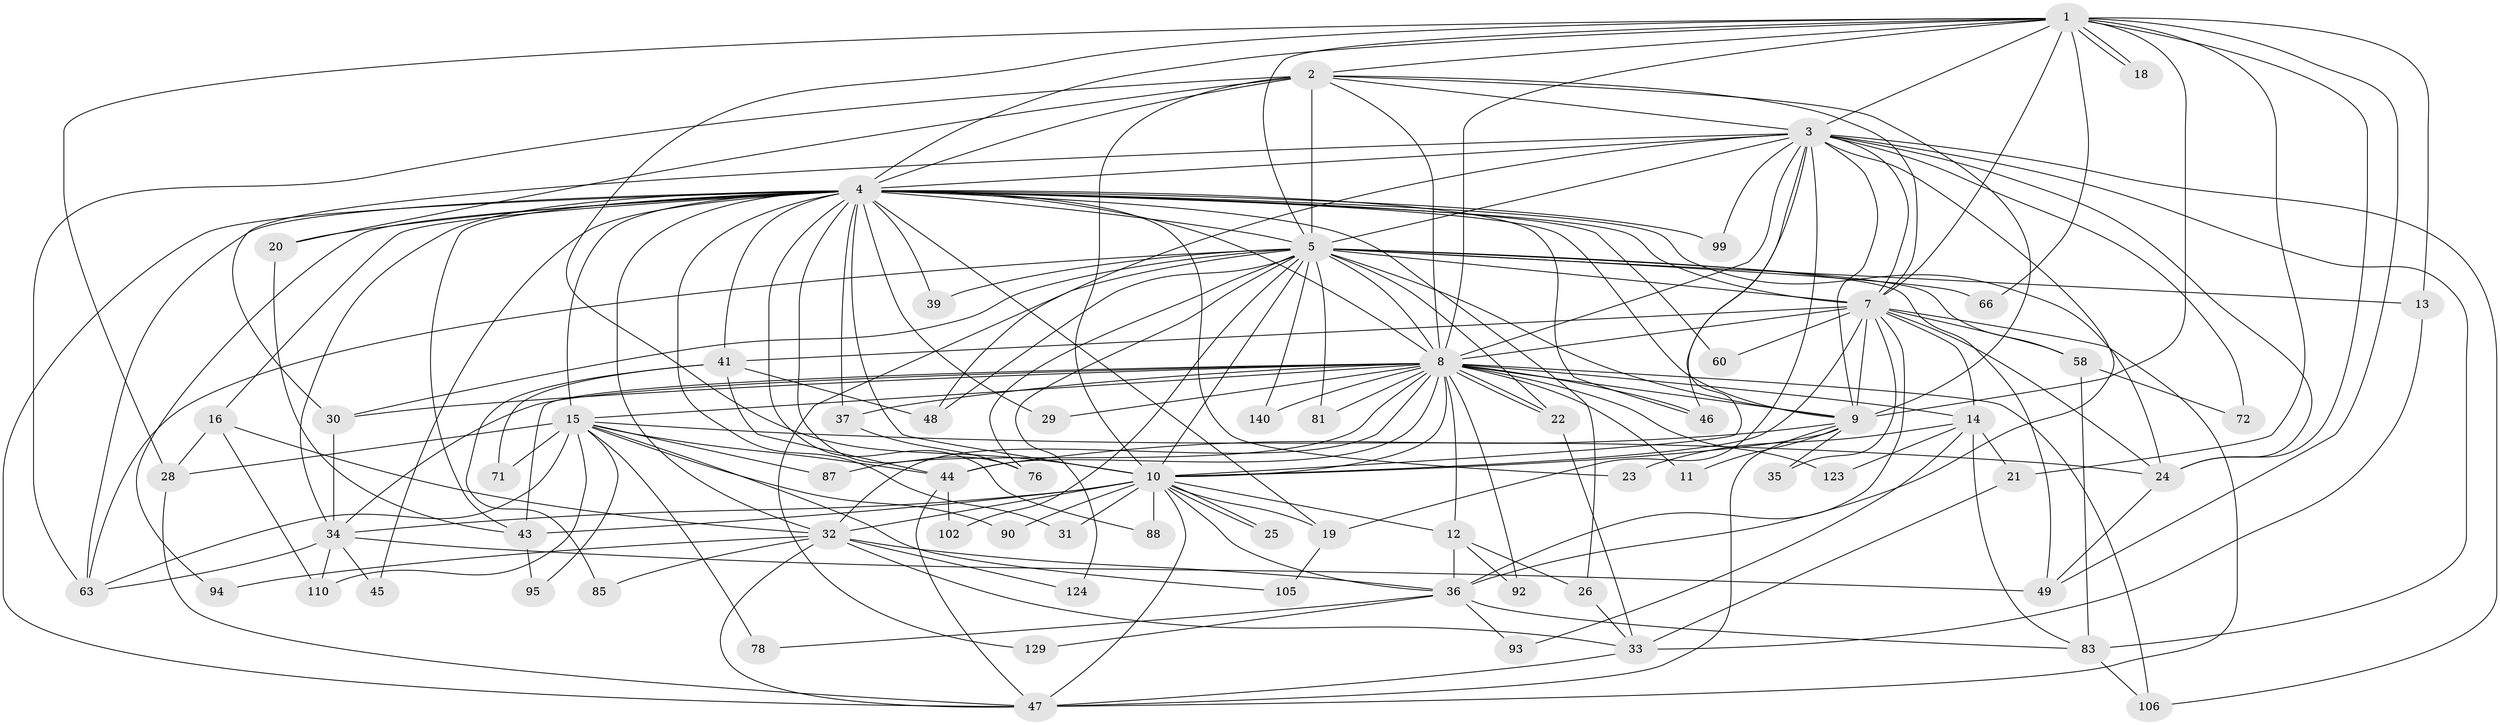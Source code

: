 // original degree distribution, {17: 0.007142857142857143, 13: 0.007142857142857143, 20: 0.007142857142857143, 35: 0.007142857142857143, 27: 0.007142857142857143, 22: 0.007142857142857143, 18: 0.007142857142857143, 29: 0.014285714285714285, 16: 0.007142857142857143, 2: 0.5571428571428572, 5: 0.05, 3: 0.17142857142857143, 8: 0.014285714285714285, 14: 0.007142857142857143, 4: 0.07857142857142857, 6: 0.03571428571428571, 10: 0.007142857142857143, 7: 0.007142857142857143}
// Generated by graph-tools (version 1.1) at 2025/14/03/09/25 04:14:02]
// undirected, 70 vertices, 196 edges
graph export_dot {
graph [start="1"]
  node [color=gray90,style=filled];
  1;
  2 [super="+27"];
  3;
  4 [super="+64+117+114+125+136+54+6+73+67"];
  5;
  7 [super="+86"];
  8 [super="+17+38"];
  9 [super="+59+68"];
  10 [super="+96"];
  11;
  12;
  13;
  14;
  15 [super="+62"];
  16;
  18;
  19 [super="+74"];
  20;
  21 [super="+103"];
  22 [super="+65+69"];
  23;
  24 [super="+132+42"];
  25;
  26;
  28 [super="+89+138"];
  29;
  30 [super="+127"];
  31;
  32 [super="+80+91+75+84"];
  33;
  34 [super="+112+55+101+56"];
  35;
  36 [super="+51+61"];
  37;
  39;
  41;
  43 [super="+57"];
  44 [super="+104"];
  45;
  46 [super="+115"];
  47 [super="+52+82"];
  48 [super="+53"];
  49 [super="+50+98"];
  58;
  60;
  63 [super="+107+120"];
  66;
  71;
  72;
  76;
  78;
  81;
  83 [super="+100"];
  85;
  87;
  88;
  90;
  92;
  93;
  94;
  95;
  99;
  102;
  105;
  106 [super="+111"];
  110 [super="+116"];
  123;
  124;
  129;
  140;
  1 -- 2;
  1 -- 3;
  1 -- 4 [weight=2];
  1 -- 5;
  1 -- 7;
  1 -- 8;
  1 -- 9;
  1 -- 10;
  1 -- 13;
  1 -- 18;
  1 -- 18;
  1 -- 21;
  1 -- 24;
  1 -- 66;
  1 -- 28;
  1 -- 49;
  2 -- 3;
  2 -- 4 [weight=2];
  2 -- 5;
  2 -- 7;
  2 -- 8;
  2 -- 9 [weight=2];
  2 -- 10;
  2 -- 20 [weight=2];
  2 -- 63;
  3 -- 4 [weight=2];
  3 -- 5;
  3 -- 7;
  3 -- 8;
  3 -- 9;
  3 -- 10;
  3 -- 19;
  3 -- 48 [weight=2];
  3 -- 72;
  3 -- 83;
  3 -- 99;
  3 -- 106;
  3 -- 24;
  3 -- 46;
  3 -- 30;
  3 -- 36;
  4 -- 5 [weight=5];
  4 -- 7 [weight=2];
  4 -- 8 [weight=3];
  4 -- 9 [weight=3];
  4 -- 10 [weight=7];
  4 -- 15 [weight=3];
  4 -- 16 [weight=2];
  4 -- 23;
  4 -- 31;
  4 -- 39;
  4 -- 41;
  4 -- 43;
  4 -- 46 [weight=2];
  4 -- 94;
  4 -- 99;
  4 -- 63;
  4 -- 76;
  4 -- 20 [weight=2];
  4 -- 34 [weight=2];
  4 -- 24 [weight=2];
  4 -- 32;
  4 -- 19;
  4 -- 88;
  4 -- 26;
  4 -- 29;
  4 -- 37;
  4 -- 45;
  4 -- 47;
  4 -- 60;
  5 -- 7;
  5 -- 8;
  5 -- 9;
  5 -- 10;
  5 -- 13;
  5 -- 30;
  5 -- 39;
  5 -- 58;
  5 -- 63;
  5 -- 66;
  5 -- 76;
  5 -- 81;
  5 -- 102;
  5 -- 124;
  5 -- 129;
  5 -- 140;
  5 -- 48;
  5 -- 22;
  5 -- 49;
  7 -- 8;
  7 -- 9;
  7 -- 10;
  7 -- 14;
  7 -- 35;
  7 -- 36;
  7 -- 41;
  7 -- 47;
  7 -- 58;
  7 -- 60;
  7 -- 24 [weight=2];
  8 -- 9;
  8 -- 10 [weight=2];
  8 -- 11;
  8 -- 12;
  8 -- 14 [weight=2];
  8 -- 15;
  8 -- 22;
  8 -- 22;
  8 -- 29;
  8 -- 30;
  8 -- 34;
  8 -- 37;
  8 -- 46;
  8 -- 92;
  8 -- 106;
  8 -- 123;
  8 -- 140;
  8 -- 32;
  8 -- 87;
  8 -- 43;
  8 -- 44;
  8 -- 81;
  9 -- 10 [weight=2];
  9 -- 11;
  9 -- 35;
  9 -- 44;
  9 -- 47;
  10 -- 12;
  10 -- 25;
  10 -- 25;
  10 -- 31;
  10 -- 32 [weight=2];
  10 -- 34 [weight=2];
  10 -- 47;
  10 -- 88;
  10 -- 90;
  10 -- 43;
  10 -- 36;
  10 -- 19;
  12 -- 26;
  12 -- 36;
  12 -- 92;
  13 -- 33;
  14 -- 21;
  14 -- 23;
  14 -- 83;
  14 -- 93;
  14 -- 123;
  15 -- 28;
  15 -- 71;
  15 -- 87;
  15 -- 90;
  15 -- 95;
  15 -- 105;
  15 -- 110;
  15 -- 24;
  15 -- 63;
  15 -- 78;
  15 -- 44;
  16 -- 28;
  16 -- 32;
  16 -- 110;
  19 -- 105;
  20 -- 43;
  21 -- 33;
  22 -- 33;
  24 -- 49;
  26 -- 33;
  28 -- 47;
  30 -- 34;
  32 -- 94;
  32 -- 33;
  32 -- 124;
  32 -- 85;
  32 -- 36;
  32 -- 47;
  33 -- 47;
  34 -- 45;
  34 -- 49;
  34 -- 110;
  34 -- 63;
  36 -- 129;
  36 -- 83;
  36 -- 93;
  36 -- 78;
  37 -- 76;
  41 -- 44;
  41 -- 48;
  41 -- 71;
  41 -- 85;
  43 -- 95;
  44 -- 102;
  44 -- 47;
  58 -- 72;
  58 -- 83;
  83 -- 106;
}
